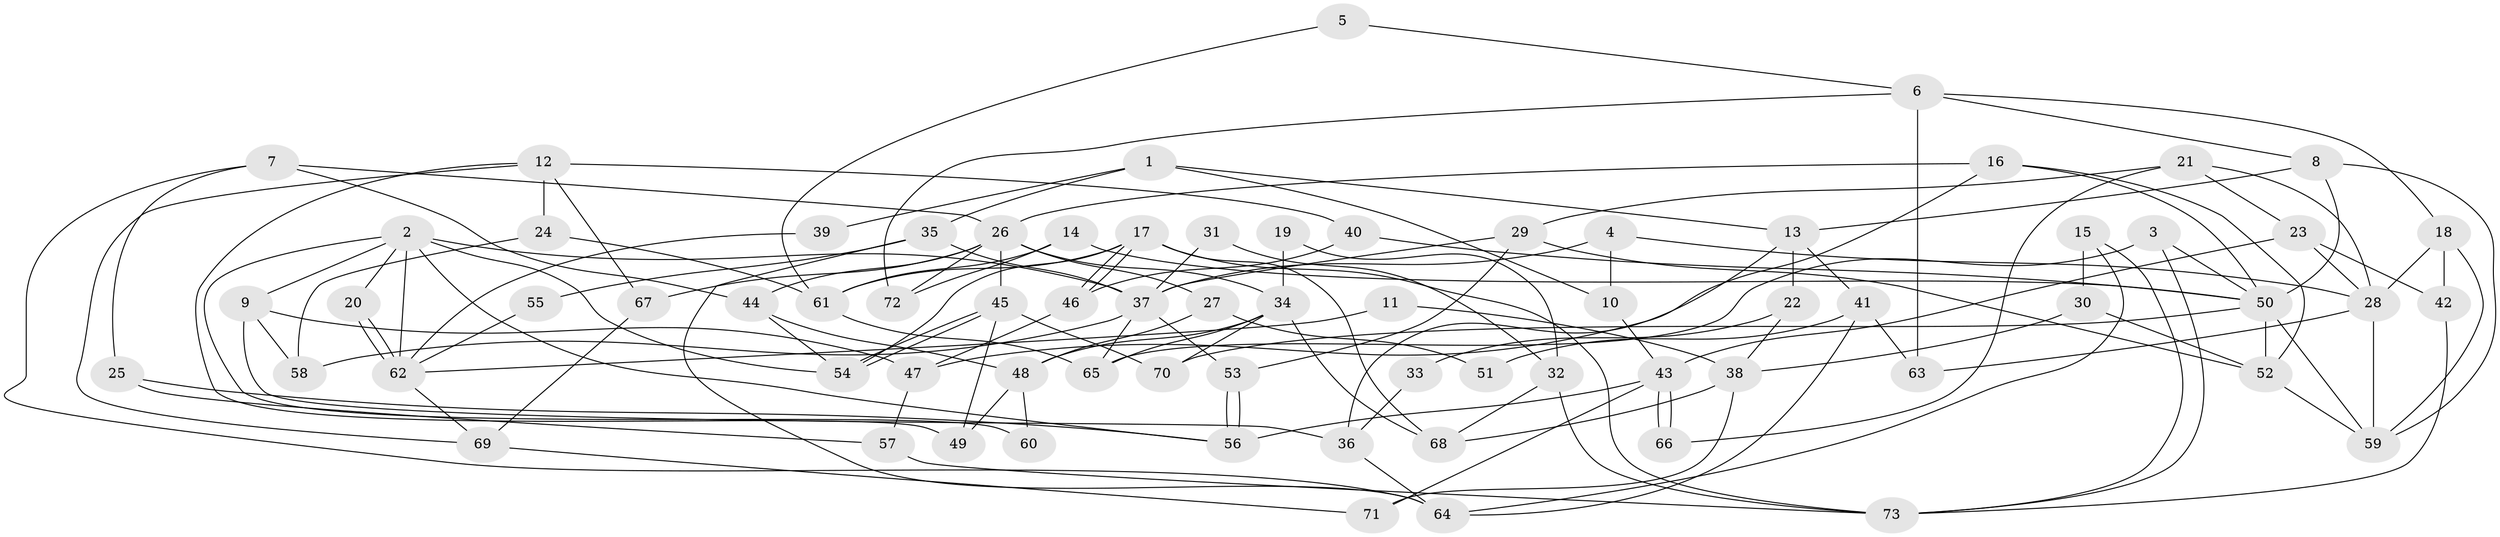 // Generated by graph-tools (version 1.1) at 2025/01/03/09/25 03:01:59]
// undirected, 73 vertices, 146 edges
graph export_dot {
graph [start="1"]
  node [color=gray90,style=filled];
  1;
  2;
  3;
  4;
  5;
  6;
  7;
  8;
  9;
  10;
  11;
  12;
  13;
  14;
  15;
  16;
  17;
  18;
  19;
  20;
  21;
  22;
  23;
  24;
  25;
  26;
  27;
  28;
  29;
  30;
  31;
  32;
  33;
  34;
  35;
  36;
  37;
  38;
  39;
  40;
  41;
  42;
  43;
  44;
  45;
  46;
  47;
  48;
  49;
  50;
  51;
  52;
  53;
  54;
  55;
  56;
  57;
  58;
  59;
  60;
  61;
  62;
  63;
  64;
  65;
  66;
  67;
  68;
  69;
  70;
  71;
  72;
  73;
  1 -- 10;
  1 -- 35;
  1 -- 13;
  1 -- 39;
  2 -- 9;
  2 -- 56;
  2 -- 20;
  2 -- 37;
  2 -- 54;
  2 -- 60;
  2 -- 62;
  3 -- 50;
  3 -- 65;
  3 -- 73;
  4 -- 37;
  4 -- 28;
  4 -- 10;
  5 -- 6;
  5 -- 61;
  6 -- 72;
  6 -- 18;
  6 -- 8;
  6 -- 63;
  7 -- 25;
  7 -- 26;
  7 -- 44;
  7 -- 64;
  8 -- 59;
  8 -- 13;
  8 -- 50;
  9 -- 47;
  9 -- 36;
  9 -- 58;
  10 -- 43;
  11 -- 62;
  11 -- 38;
  12 -- 24;
  12 -- 69;
  12 -- 40;
  12 -- 49;
  12 -- 67;
  13 -- 22;
  13 -- 36;
  13 -- 41;
  14 -- 50;
  14 -- 61;
  14 -- 72;
  15 -- 73;
  15 -- 64;
  15 -- 30;
  16 -- 50;
  16 -- 26;
  16 -- 47;
  16 -- 52;
  17 -- 54;
  17 -- 46;
  17 -- 46;
  17 -- 61;
  17 -- 68;
  17 -- 73;
  18 -- 59;
  18 -- 42;
  18 -- 28;
  19 -- 34;
  19 -- 32;
  20 -- 62;
  20 -- 62;
  21 -- 23;
  21 -- 29;
  21 -- 28;
  21 -- 66;
  22 -- 38;
  22 -- 33;
  23 -- 28;
  23 -- 43;
  23 -- 42;
  24 -- 58;
  24 -- 61;
  25 -- 56;
  25 -- 57;
  26 -- 45;
  26 -- 44;
  26 -- 27;
  26 -- 34;
  26 -- 67;
  26 -- 72;
  27 -- 48;
  27 -- 51;
  28 -- 59;
  28 -- 63;
  29 -- 52;
  29 -- 53;
  29 -- 37;
  30 -- 52;
  30 -- 38;
  31 -- 32;
  31 -- 37;
  32 -- 73;
  32 -- 68;
  33 -- 36;
  34 -- 48;
  34 -- 65;
  34 -- 68;
  34 -- 70;
  35 -- 37;
  35 -- 64;
  35 -- 55;
  36 -- 64;
  37 -- 53;
  37 -- 58;
  37 -- 65;
  38 -- 68;
  38 -- 71;
  39 -- 62;
  40 -- 50;
  40 -- 46;
  41 -- 63;
  41 -- 51;
  41 -- 64;
  42 -- 73;
  43 -- 66;
  43 -- 66;
  43 -- 71;
  43 -- 56;
  44 -- 54;
  44 -- 48;
  45 -- 70;
  45 -- 54;
  45 -- 54;
  45 -- 49;
  46 -- 47;
  47 -- 57;
  48 -- 49;
  48 -- 60;
  50 -- 59;
  50 -- 52;
  50 -- 70;
  52 -- 59;
  53 -- 56;
  53 -- 56;
  55 -- 62;
  57 -- 73;
  61 -- 65;
  62 -- 69;
  67 -- 69;
  69 -- 71;
}
